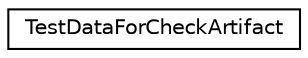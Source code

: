 digraph "Graphical Class Hierarchy"
{
 // LATEX_PDF_SIZE
  edge [fontname="Helvetica",fontsize="10",labelfontname="Helvetica",labelfontsize="10"];
  node [fontname="Helvetica",fontsize="10",shape=record];
  rankdir="LR";
  Node0 [label="TestDataForCheckArtifact",height=0.2,width=0.4,color="black", fillcolor="white", style="filled",URL="$struct_test_data_for_check_artifact.html",tooltip=" "];
}
